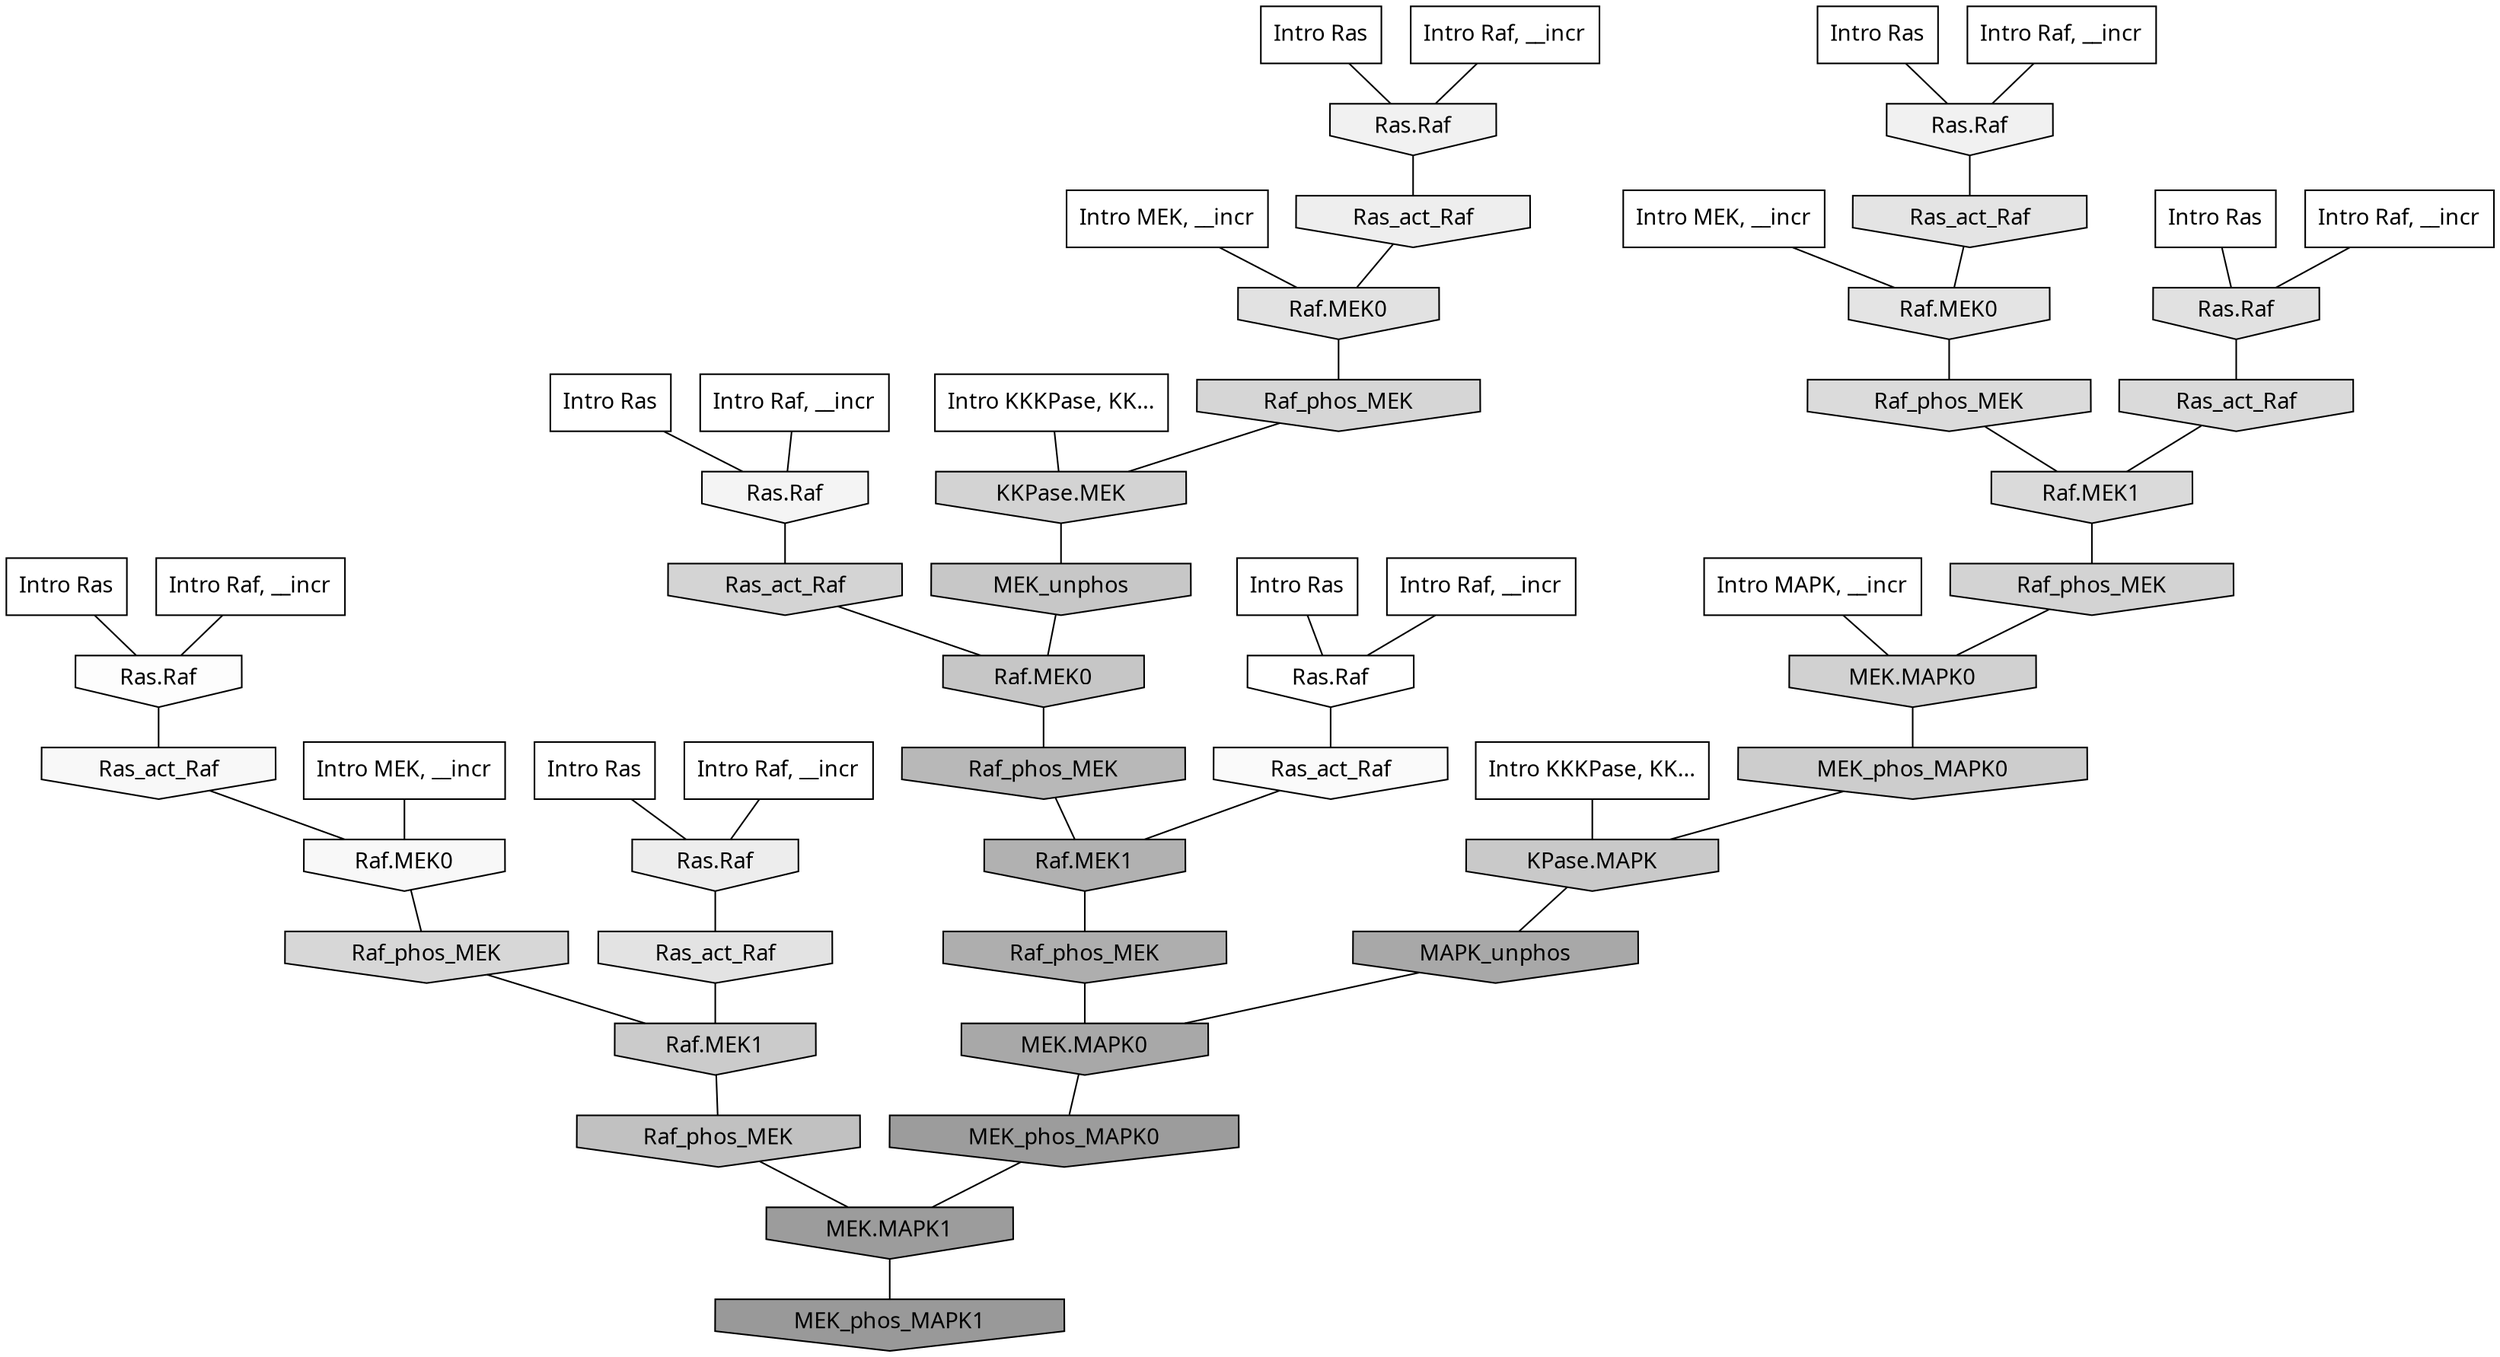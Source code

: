 digraph G{
  rankdir="TB";
  ranksep=0.30;
  node [fontname="CMU Serif"];
  edge [fontname="CMU Serif"];
  
  8 [label="Intro Ras", shape=rectangle, style=filled, fillcolor="0.000 0.000 1.000"]
  
  10 [label="Intro Ras", shape=rectangle, style=filled, fillcolor="0.000 0.000 1.000"]
  
  22 [label="Intro Ras", shape=rectangle, style=filled, fillcolor="0.000 0.000 1.000"]
  
  24 [label="Intro Ras", shape=rectangle, style=filled, fillcolor="0.000 0.000 1.000"]
  
  31 [label="Intro Ras", shape=rectangle, style=filled, fillcolor="0.000 0.000 1.000"]
  
  36 [label="Intro Ras", shape=rectangle, style=filled, fillcolor="0.000 0.000 1.000"]
  
  84 [label="Intro Ras", shape=rectangle, style=filled, fillcolor="0.000 0.000 1.000"]
  
  395 [label="Intro Raf, __incr", shape=rectangle, style=filled, fillcolor="0.000 0.000 1.000"]
  
  422 [label="Intro Raf, __incr", shape=rectangle, style=filled, fillcolor="0.000 0.000 1.000"]
  
  499 [label="Intro Raf, __incr", shape=rectangle, style=filled, fillcolor="0.000 0.000 1.000"]
  
  741 [label="Intro Raf, __incr", shape=rectangle, style=filled, fillcolor="0.000 0.000 1.000"]
  
  940 [label="Intro Raf, __incr", shape=rectangle, style=filled, fillcolor="0.000 0.000 1.000"]
  
  1051 [label="Intro Raf, __incr", shape=rectangle, style=filled, fillcolor="0.000 0.000 1.000"]
  
  1087 [label="Intro Raf, __incr", shape=rectangle, style=filled, fillcolor="0.000 0.000 1.000"]
  
  1312 [label="Intro MEK, __incr", shape=rectangle, style=filled, fillcolor="0.000 0.000 1.000"]
  
  1648 [label="Intro MEK, __incr", shape=rectangle, style=filled, fillcolor="0.000 0.000 1.000"]
  
  1956 [label="Intro MEK, __incr", shape=rectangle, style=filled, fillcolor="0.000 0.000 1.000"]
  
  2988 [label="Intro MAPK, __incr", shape=rectangle, style=filled, fillcolor="0.000 0.000 1.000"]
  
  3122 [label="Intro KKKPase, KK...", shape=rectangle, style=filled, fillcolor="0.000 0.000 1.000"]
  
  3178 [label="Intro KKKPase, KK...", shape=rectangle, style=filled, fillcolor="0.000 0.000 1.000"]
  
  3270 [label="Ras.Raf", shape=invhouse, style=filled, fillcolor="0.000 0.000 1.000"]
  
  3406 [label="Ras.Raf", shape=invhouse, style=filled, fillcolor="0.000 0.000 0.990"]
  
  3512 [label="Ras_act_Raf", shape=invhouse, style=filled, fillcolor="0.000 0.000 0.977"]
  
  3620 [label="Ras_act_Raf", shape=invhouse, style=filled, fillcolor="0.000 0.000 0.969"]
  
  3622 [label="Raf.MEK0", shape=invhouse, style=filled, fillcolor="0.000 0.000 0.969"]
  
  3844 [label="Ras.Raf", shape=invhouse, style=filled, fillcolor="0.000 0.000 0.956"]
  
  4080 [label="Ras.Raf", shape=invhouse, style=filled, fillcolor="0.000 0.000 0.945"]
  
  4095 [label="Ras.Raf", shape=invhouse, style=filled, fillcolor="0.000 0.000 0.945"]
  
  4350 [label="Ras_act_Raf", shape=invhouse, style=filled, fillcolor="0.000 0.000 0.931"]
  
  4447 [label="Ras.Raf", shape=invhouse, style=filled, fillcolor="0.000 0.000 0.928"]
  
  5286 [label="Ras_act_Raf", shape=invhouse, style=filled, fillcolor="0.000 0.000 0.892"]
  
  5288 [label="Raf.MEK0", shape=invhouse, style=filled, fillcolor="0.000 0.000 0.892"]
  
  5391 [label="Ras_act_Raf", shape=invhouse, style=filled, fillcolor="0.000 0.000 0.889"]
  
  5493 [label="Raf.MEK0", shape=invhouse, style=filled, fillcolor="0.000 0.000 0.885"]
  
  5598 [label="Ras.Raf", shape=invhouse, style=filled, fillcolor="0.000 0.000 0.879"]
  
  6180 [label="Raf_phos_MEK", shape=invhouse, style=filled, fillcolor="0.000 0.000 0.859"]
  
  6306 [label="Ras_act_Raf", shape=invhouse, style=filled, fillcolor="0.000 0.000 0.855"]
  
  6311 [label="Raf.MEK1", shape=invhouse, style=filled, fillcolor="0.000 0.000 0.855"]
  
  6855 [label="Raf_phos_MEK", shape=invhouse, style=filled, fillcolor="0.000 0.000 0.841"]
  
  6923 [label="Raf_phos_MEK", shape=invhouse, style=filled, fillcolor="0.000 0.000 0.839"]
  
  7272 [label="Ras_act_Raf", shape=invhouse, style=filled, fillcolor="0.000 0.000 0.831"]
  
  7450 [label="Raf_phos_MEK", shape=invhouse, style=filled, fillcolor="0.000 0.000 0.827"]
  
  7541 [label="KKPase.MEK", shape=invhouse, style=filled, fillcolor="0.000 0.000 0.826"]
  
  7912 [label="MEK.MAPK0", shape=invhouse, style=filled, fillcolor="0.000 0.000 0.817"]
  
  8658 [label="MEK_phos_MAPK0", shape=invhouse, style=filled, fillcolor="0.000 0.000 0.802"]
  
  8985 [label="Raf.MEK1", shape=invhouse, style=filled, fillcolor="0.000 0.000 0.795"]
  
  9499 [label="KPase.MAPK", shape=invhouse, style=filled, fillcolor="0.000 0.000 0.787"]
  
  9905 [label="MEK_unphos", shape=invhouse, style=filled, fillcolor="0.000 0.000 0.781"]
  
  10210 [label="Raf.MEK0", shape=invhouse, style=filled, fillcolor="0.000 0.000 0.776"]
  
  11717 [label="Raf_phos_MEK", shape=invhouse, style=filled, fillcolor="0.000 0.000 0.756"]
  
  15002 [label="Raf_phos_MEK", shape=invhouse, style=filled, fillcolor="0.000 0.000 0.721"]
  
  16913 [label="Raf.MEK1", shape=invhouse, style=filled, fillcolor="0.000 0.000 0.693"]
  
  17436 [label="Raf_phos_MEK", shape=invhouse, style=filled, fillcolor="0.000 0.000 0.682"]
  
  18277 [label="MAPK_unphos", shape=invhouse, style=filled, fillcolor="0.000 0.000 0.660"]
  
  18278 [label="MEK.MAPK0", shape=invhouse, style=filled, fillcolor="0.000 0.000 0.660"]
  
  19771 [label="MEK_phos_MAPK0", shape=invhouse, style=filled, fillcolor="0.000 0.000 0.612"]
  
  19772 [label="MEK.MAPK1", shape=invhouse, style=filled, fillcolor="0.000 0.000 0.612"]
  
  20087 [label="MEK_phos_MAPK1", shape=invhouse, style=filled, fillcolor="0.000 0.000 0.600"]
  
  
  19772 -> 20087 [dir=none, color="0.000 0.000 0.000"] 
  19771 -> 19772 [dir=none, color="0.000 0.000 0.000"] 
  18278 -> 19771 [dir=none, color="0.000 0.000 0.000"] 
  18277 -> 18278 [dir=none, color="0.000 0.000 0.000"] 
  17436 -> 18278 [dir=none, color="0.000 0.000 0.000"] 
  16913 -> 17436 [dir=none, color="0.000 0.000 0.000"] 
  15002 -> 16913 [dir=none, color="0.000 0.000 0.000"] 
  11717 -> 19772 [dir=none, color="0.000 0.000 0.000"] 
  10210 -> 15002 [dir=none, color="0.000 0.000 0.000"] 
  9905 -> 10210 [dir=none, color="0.000 0.000 0.000"] 
  9499 -> 18277 [dir=none, color="0.000 0.000 0.000"] 
  8985 -> 11717 [dir=none, color="0.000 0.000 0.000"] 
  8658 -> 9499 [dir=none, color="0.000 0.000 0.000"] 
  7912 -> 8658 [dir=none, color="0.000 0.000 0.000"] 
  7541 -> 9905 [dir=none, color="0.000 0.000 0.000"] 
  7450 -> 7912 [dir=none, color="0.000 0.000 0.000"] 
  7272 -> 10210 [dir=none, color="0.000 0.000 0.000"] 
  6923 -> 7541 [dir=none, color="0.000 0.000 0.000"] 
  6855 -> 8985 [dir=none, color="0.000 0.000 0.000"] 
  6311 -> 7450 [dir=none, color="0.000 0.000 0.000"] 
  6306 -> 6311 [dir=none, color="0.000 0.000 0.000"] 
  6180 -> 6311 [dir=none, color="0.000 0.000 0.000"] 
  5598 -> 6306 [dir=none, color="0.000 0.000 0.000"] 
  5493 -> 6923 [dir=none, color="0.000 0.000 0.000"] 
  5391 -> 8985 [dir=none, color="0.000 0.000 0.000"] 
  5288 -> 6180 [dir=none, color="0.000 0.000 0.000"] 
  5286 -> 5288 [dir=none, color="0.000 0.000 0.000"] 
  4447 -> 5391 [dir=none, color="0.000 0.000 0.000"] 
  4350 -> 5493 [dir=none, color="0.000 0.000 0.000"] 
  4095 -> 4350 [dir=none, color="0.000 0.000 0.000"] 
  4080 -> 5286 [dir=none, color="0.000 0.000 0.000"] 
  3844 -> 7272 [dir=none, color="0.000 0.000 0.000"] 
  3622 -> 6855 [dir=none, color="0.000 0.000 0.000"] 
  3620 -> 3622 [dir=none, color="0.000 0.000 0.000"] 
  3512 -> 16913 [dir=none, color="0.000 0.000 0.000"] 
  3406 -> 3620 [dir=none, color="0.000 0.000 0.000"] 
  3270 -> 3512 [dir=none, color="0.000 0.000 0.000"] 
  3178 -> 7541 [dir=none, color="0.000 0.000 0.000"] 
  3122 -> 9499 [dir=none, color="0.000 0.000 0.000"] 
  2988 -> 7912 [dir=none, color="0.000 0.000 0.000"] 
  1956 -> 5288 [dir=none, color="0.000 0.000 0.000"] 
  1648 -> 3622 [dir=none, color="0.000 0.000 0.000"] 
  1312 -> 5493 [dir=none, color="0.000 0.000 0.000"] 
  1087 -> 3406 [dir=none, color="0.000 0.000 0.000"] 
  1051 -> 4447 [dir=none, color="0.000 0.000 0.000"] 
  940 -> 4080 [dir=none, color="0.000 0.000 0.000"] 
  741 -> 5598 [dir=none, color="0.000 0.000 0.000"] 
  499 -> 3844 [dir=none, color="0.000 0.000 0.000"] 
  422 -> 4095 [dir=none, color="0.000 0.000 0.000"] 
  395 -> 3270 [dir=none, color="0.000 0.000 0.000"] 
  84 -> 4447 [dir=none, color="0.000 0.000 0.000"] 
  36 -> 4095 [dir=none, color="0.000 0.000 0.000"] 
  31 -> 3270 [dir=none, color="0.000 0.000 0.000"] 
  24 -> 3406 [dir=none, color="0.000 0.000 0.000"] 
  22 -> 4080 [dir=none, color="0.000 0.000 0.000"] 
  10 -> 5598 [dir=none, color="0.000 0.000 0.000"] 
  8 -> 3844 [dir=none, color="0.000 0.000 0.000"] 
  
  }
